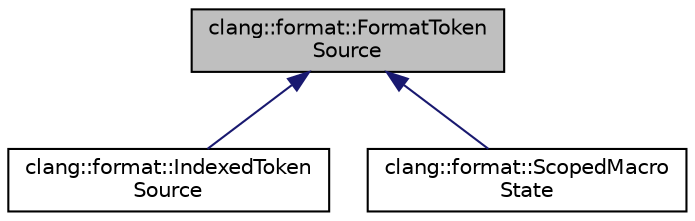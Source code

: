 digraph "clang::format::FormatTokenSource"
{
 // LATEX_PDF_SIZE
  bgcolor="transparent";
  edge [fontname="Helvetica",fontsize="10",labelfontname="Helvetica",labelfontsize="10"];
  node [fontname="Helvetica",fontsize="10",shape=record];
  Node1 [label="clang::format::FormatToken\lSource",height=0.2,width=0.4,color="black", fillcolor="grey75", style="filled", fontcolor="black",tooltip=" "];
  Node1 -> Node2 [dir="back",color="midnightblue",fontsize="10",style="solid",fontname="Helvetica"];
  Node2 [label="clang::format::IndexedToken\lSource",height=0.2,width=0.4,color="black",URL="$classclang_1_1format_1_1IndexedTokenSource.html",tooltip=" "];
  Node1 -> Node3 [dir="back",color="midnightblue",fontsize="10",style="solid",fontname="Helvetica"];
  Node3 [label="clang::format::ScopedMacro\lState",height=0.2,width=0.4,color="black",URL="$classclang_1_1format_1_1ScopedMacroState.html",tooltip=" "];
}
